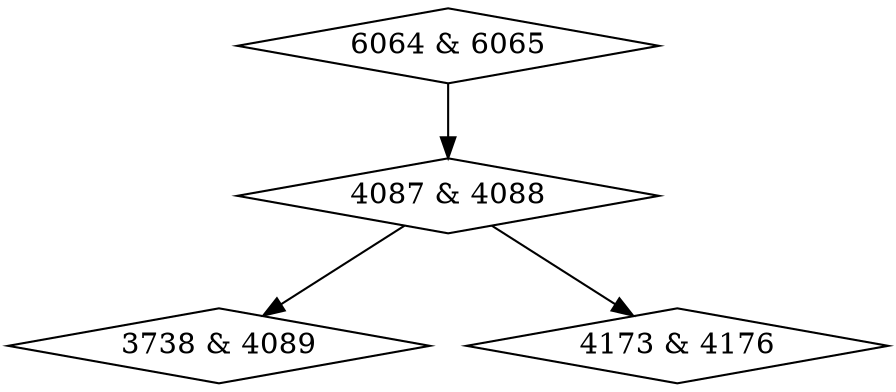 digraph {
0 [label = "3738 & 4089", shape = diamond];
1 [label = "4087 & 4088", shape = diamond];
2 [label = "4173 & 4176", shape = diamond];
3 [label = "6064 & 6065", shape = diamond];
1->0;
1->2;
3->1;
}

